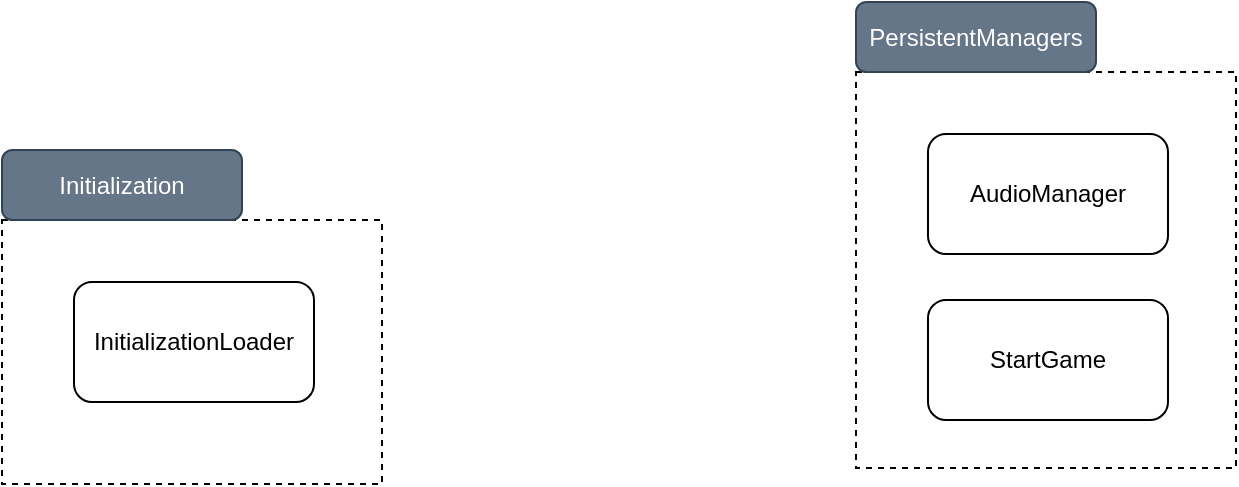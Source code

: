 <mxfile version="24.7.5" pages="2">
  <diagram id="y6qh-AJtIgoUvYtTeYly" name="Architecture">
    <mxGraphModel dx="750" dy="-383" grid="0" gridSize="10" guides="1" tooltips="1" connect="1" arrows="1" fold="1" page="1" pageScale="1" pageWidth="1169" pageHeight="827" math="0" shadow="0">
      <root>
        <mxCell id="0" />
        <mxCell id="1" parent="0" />
        <mxCell id="amR1-NAcjHstueKr2PP3-5" value="" style="group" parent="1" vertex="1" connectable="0">
          <mxGeometry x="448" y="922" width="190" height="233" as="geometry" />
        </mxCell>
        <mxCell id="amR1-NAcjHstueKr2PP3-3" value="" style="rounded=0;whiteSpace=wrap;html=1;dashed=1;" parent="amR1-NAcjHstueKr2PP3-5" vertex="1">
          <mxGeometry y="35" width="190" height="198" as="geometry" />
        </mxCell>
        <mxCell id="amR1-NAcjHstueKr2PP3-1" value="AudioManager" style="rounded=1;whiteSpace=wrap;html=1;" parent="amR1-NAcjHstueKr2PP3-5" vertex="1">
          <mxGeometry x="36" y="66" width="120" height="60" as="geometry" />
        </mxCell>
        <mxCell id="amR1-NAcjHstueKr2PP3-2" value="StartGame" style="rounded=1;whiteSpace=wrap;html=1;" parent="amR1-NAcjHstueKr2PP3-5" vertex="1">
          <mxGeometry x="36" y="149" width="120" height="60" as="geometry" />
        </mxCell>
        <mxCell id="amR1-NAcjHstueKr2PP3-4" value="PersistentManagers" style="rounded=1;whiteSpace=wrap;html=1;fillColor=#647687;fontColor=#ffffff;strokeColor=#314354;" parent="amR1-NAcjHstueKr2PP3-5" vertex="1">
          <mxGeometry width="120" height="35" as="geometry" />
        </mxCell>
        <mxCell id="qBkIRFe-P1nl_pd7T63m-1" value="" style="group" vertex="1" connectable="0" parent="1">
          <mxGeometry x="21" y="996" width="190" height="167" as="geometry" />
        </mxCell>
        <mxCell id="amR1-NAcjHstueKr2PP3-7" value="" style="rounded=0;whiteSpace=wrap;html=1;dashed=1;container=0;" parent="qBkIRFe-P1nl_pd7T63m-1" vertex="1">
          <mxGeometry y="35" width="190" height="132" as="geometry" />
        </mxCell>
        <mxCell id="amR1-NAcjHstueKr2PP3-8" value="InitializationLoader" style="rounded=1;whiteSpace=wrap;html=1;container=0;" parent="qBkIRFe-P1nl_pd7T63m-1" vertex="1">
          <mxGeometry x="36" y="66" width="120" height="60" as="geometry" />
        </mxCell>
        <mxCell id="amR1-NAcjHstueKr2PP3-10" value="Initialization" style="rounded=1;whiteSpace=wrap;html=1;fillColor=#647687;fontColor=#ffffff;strokeColor=#314354;container=0;" parent="qBkIRFe-P1nl_pd7T63m-1" vertex="1">
          <mxGeometry width="120" height="35" as="geometry" />
        </mxCell>
      </root>
    </mxGraphModel>
  </diagram>
  <diagram id="qVfgRxsQaj_89LCPNYxb" name="Core">
    <mxGraphModel dx="1050" dy="-206" grid="0" gridSize="10" guides="1" tooltips="1" connect="1" arrows="1" fold="1" page="1" pageScale="1" pageWidth="1169" pageHeight="827" math="0" shadow="0">
      <root>
        <mxCell id="0" />
        <mxCell id="1" parent="0" />
        <mxCell id="IsUj0daMGjB374uc-MKe-6" value="" style="group" parent="1" vertex="1" connectable="0">
          <mxGeometry x="389" y="983" width="190" height="143" as="geometry" />
        </mxCell>
        <mxCell id="IsUj0daMGjB374uc-MKe-2" value="" style="rounded=0;whiteSpace=wrap;html=1;dashed=1;container=0;" parent="IsUj0daMGjB374uc-MKe-6" vertex="1">
          <mxGeometry y="35" width="190" height="108" as="geometry" />
        </mxCell>
        <mxCell id="IsUj0daMGjB374uc-MKe-3" value="OnLoadingRequested" style="rounded=1;whiteSpace=wrap;html=1;container=0;" parent="IsUj0daMGjB374uc-MKe-6" vertex="1">
          <mxGeometry x="25.5" y="59" width="138" height="60" as="geometry" />
        </mxCell>
        <mxCell id="IsUj0daMGjB374uc-MKe-5" value="LoadEventChannelSO" style="rounded=1;whiteSpace=wrap;html=1;fillColor=#647687;fontColor=#ffffff;strokeColor=#314354;container=0;" parent="IsUj0daMGjB374uc-MKe-6" vertex="1">
          <mxGeometry width="189" height="35" as="geometry" />
        </mxCell>
        <mxCell id="pVDFMbJwU69cAPnDztkt-14" value="" style="group" parent="1" vertex="1" connectable="0">
          <mxGeometry x="491" y="1202" width="425" height="101" as="geometry" />
        </mxCell>
        <mxCell id="pVDFMbJwU69cAPnDztkt-12" value="SceneLoader" style="rounded=1;whiteSpace=wrap;html=1;fillColor=#647687;fontColor=#ffffff;strokeColor=#314354;container=0;" parent="pVDFMbJwU69cAPnDztkt-14" vertex="1">
          <mxGeometry width="425" height="35" as="geometry" />
        </mxCell>
        <mxCell id="pVDFMbJwU69cAPnDztkt-13" value="" style="group" parent="pVDFMbJwU69cAPnDztkt-14" vertex="1" connectable="0">
          <mxGeometry y="35" width="424" height="66" as="geometry" />
        </mxCell>
        <mxCell id="pVDFMbJwU69cAPnDztkt-9" value="" style="rounded=1;whiteSpace=wrap;html=1;dashed=1;container=0;" parent="pVDFMbJwU69cAPnDztkt-13" vertex="1">
          <mxGeometry width="424" height="66" as="geometry" />
        </mxCell>
        <mxCell id="IsUj0daMGjB374uc-MKe-11" value="LoadMenu" style="rounded=1;whiteSpace=wrap;html=1;container=0;" parent="pVDFMbJwU69cAPnDztkt-13" vertex="1">
          <mxGeometry x="13" y="16" width="189" height="35" as="geometry" />
        </mxCell>
        <mxCell id="pVDFMbJwU69cAPnDztkt-7" value="LoadLocation" style="rounded=1;whiteSpace=wrap;html=1;container=0;" parent="pVDFMbJwU69cAPnDztkt-13" vertex="1">
          <mxGeometry x="222" y="16" width="189" height="35" as="geometry" />
        </mxCell>
        <mxCell id="pVDFMbJwU69cAPnDztkt-15" style="edgeStyle=orthogonalEdgeStyle;rounded=0;orthogonalLoop=1;jettySize=auto;html=1;" parent="1" source="IsUj0daMGjB374uc-MKe-2" target="pVDFMbJwU69cAPnDztkt-12" edge="1">
          <mxGeometry relative="1" as="geometry">
            <Array as="points">
              <mxPoint x="704" y="1072" />
            </Array>
          </mxGeometry>
        </mxCell>
        <mxCell id="pVDFMbJwU69cAPnDztkt-16" value="Listen to" style="edgeLabel;html=1;align=center;verticalAlign=middle;resizable=0;points=[];" parent="pVDFMbJwU69cAPnDztkt-15" vertex="1" connectable="0">
          <mxGeometry x="0.365" y="3" relative="1" as="geometry">
            <mxPoint as="offset" />
          </mxGeometry>
        </mxCell>
        <mxCell id="-9goaH1Zo1YNy4IaaTw--1" value="" style="group" parent="1" vertex="1" connectable="0">
          <mxGeometry x="3" y="1203" width="425" height="101" as="geometry" />
        </mxCell>
        <mxCell id="-9goaH1Zo1YNy4IaaTw--2" value="SaveSystem" style="rounded=1;whiteSpace=wrap;html=1;fillColor=#647687;fontColor=#ffffff;strokeColor=#314354;container=0;" parent="-9goaH1Zo1YNy4IaaTw--1" vertex="1">
          <mxGeometry width="425" height="35" as="geometry" />
        </mxCell>
        <mxCell id="-9goaH1Zo1YNy4IaaTw--3" value="" style="group" parent="-9goaH1Zo1YNy4IaaTw--1" vertex="1" connectable="0">
          <mxGeometry y="35" width="424" height="66" as="geometry" />
        </mxCell>
        <mxCell id="-9goaH1Zo1YNy4IaaTw--4" value="" style="rounded=1;whiteSpace=wrap;html=1;dashed=1;container=0;" parent="-9goaH1Zo1YNy4IaaTw--3" vertex="1">
          <mxGeometry width="424" height="66" as="geometry" />
        </mxCell>
        <mxCell id="-9goaH1Zo1YNy4IaaTw--5" value="CacheLoadLocation" style="rounded=1;whiteSpace=wrap;html=1;container=0;" parent="-9goaH1Zo1YNy4IaaTw--3" vertex="1">
          <mxGeometry x="117.5" y="15.5" width="189" height="35" as="geometry" />
        </mxCell>
        <mxCell id="-9goaH1Zo1YNy4IaaTw--7" style="edgeStyle=orthogonalEdgeStyle;rounded=0;orthogonalLoop=1;jettySize=auto;html=1;entryX=0.5;entryY=0;entryDx=0;entryDy=0;" parent="1" source="IsUj0daMGjB374uc-MKe-2" target="-9goaH1Zo1YNy4IaaTw--2" edge="1">
          <mxGeometry relative="1" as="geometry">
            <Array as="points">
              <mxPoint x="216" y="1072" />
              <mxPoint x="216" y="1165" />
            </Array>
          </mxGeometry>
        </mxCell>
        <mxCell id="-9goaH1Zo1YNy4IaaTw--8" value="Listen to" style="edgeLabel;html=1;align=center;verticalAlign=middle;resizable=0;points=[];" parent="-9goaH1Zo1YNy4IaaTw--7" vertex="1" connectable="0">
          <mxGeometry x="0.632" y="-1" relative="1" as="geometry">
            <mxPoint as="offset" />
          </mxGeometry>
        </mxCell>
      </root>
    </mxGraphModel>
  </diagram>
</mxfile>
